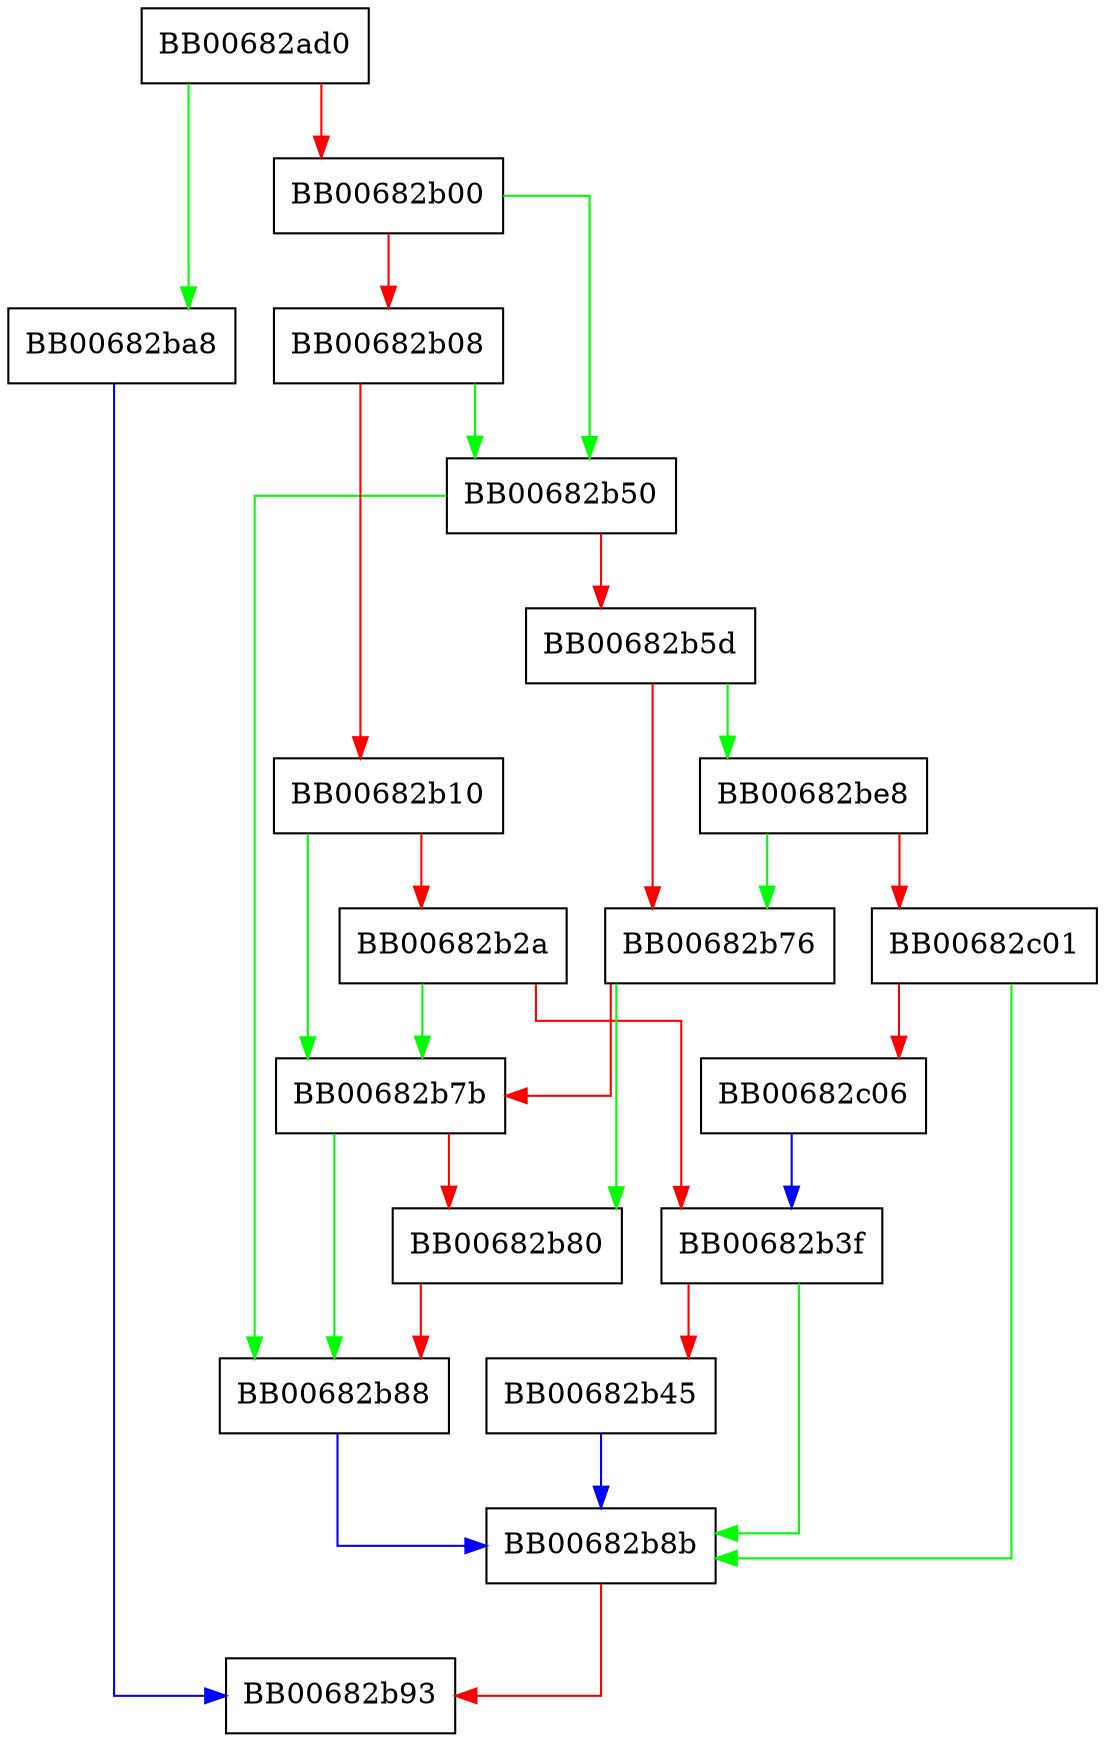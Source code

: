 digraph X509_NAME_ENTRY_create_by_txt {
  node [shape="box"];
  graph [splines=ortho];
  BB00682ad0 -> BB00682ba8 [color="green"];
  BB00682ad0 -> BB00682b00 [color="red"];
  BB00682b00 -> BB00682b50 [color="green"];
  BB00682b00 -> BB00682b08 [color="red"];
  BB00682b08 -> BB00682b50 [color="green"];
  BB00682b08 -> BB00682b10 [color="red"];
  BB00682b10 -> BB00682b7b [color="green"];
  BB00682b10 -> BB00682b2a [color="red"];
  BB00682b2a -> BB00682b7b [color="green"];
  BB00682b2a -> BB00682b3f [color="red"];
  BB00682b3f -> BB00682b8b [color="green"];
  BB00682b3f -> BB00682b45 [color="red"];
  BB00682b45 -> BB00682b8b [color="blue"];
  BB00682b50 -> BB00682b88 [color="green"];
  BB00682b50 -> BB00682b5d [color="red"];
  BB00682b5d -> BB00682be8 [color="green"];
  BB00682b5d -> BB00682b76 [color="red"];
  BB00682b76 -> BB00682b80 [color="green"];
  BB00682b76 -> BB00682b7b [color="red"];
  BB00682b7b -> BB00682b88 [color="green"];
  BB00682b7b -> BB00682b80 [color="red"];
  BB00682b80 -> BB00682b88 [color="red"];
  BB00682b88 -> BB00682b8b [color="blue"];
  BB00682b8b -> BB00682b93 [color="red"];
  BB00682ba8 -> BB00682b93 [color="blue"];
  BB00682be8 -> BB00682b76 [color="green"];
  BB00682be8 -> BB00682c01 [color="red"];
  BB00682c01 -> BB00682b8b [color="green"];
  BB00682c01 -> BB00682c06 [color="red"];
  BB00682c06 -> BB00682b3f [color="blue"];
}